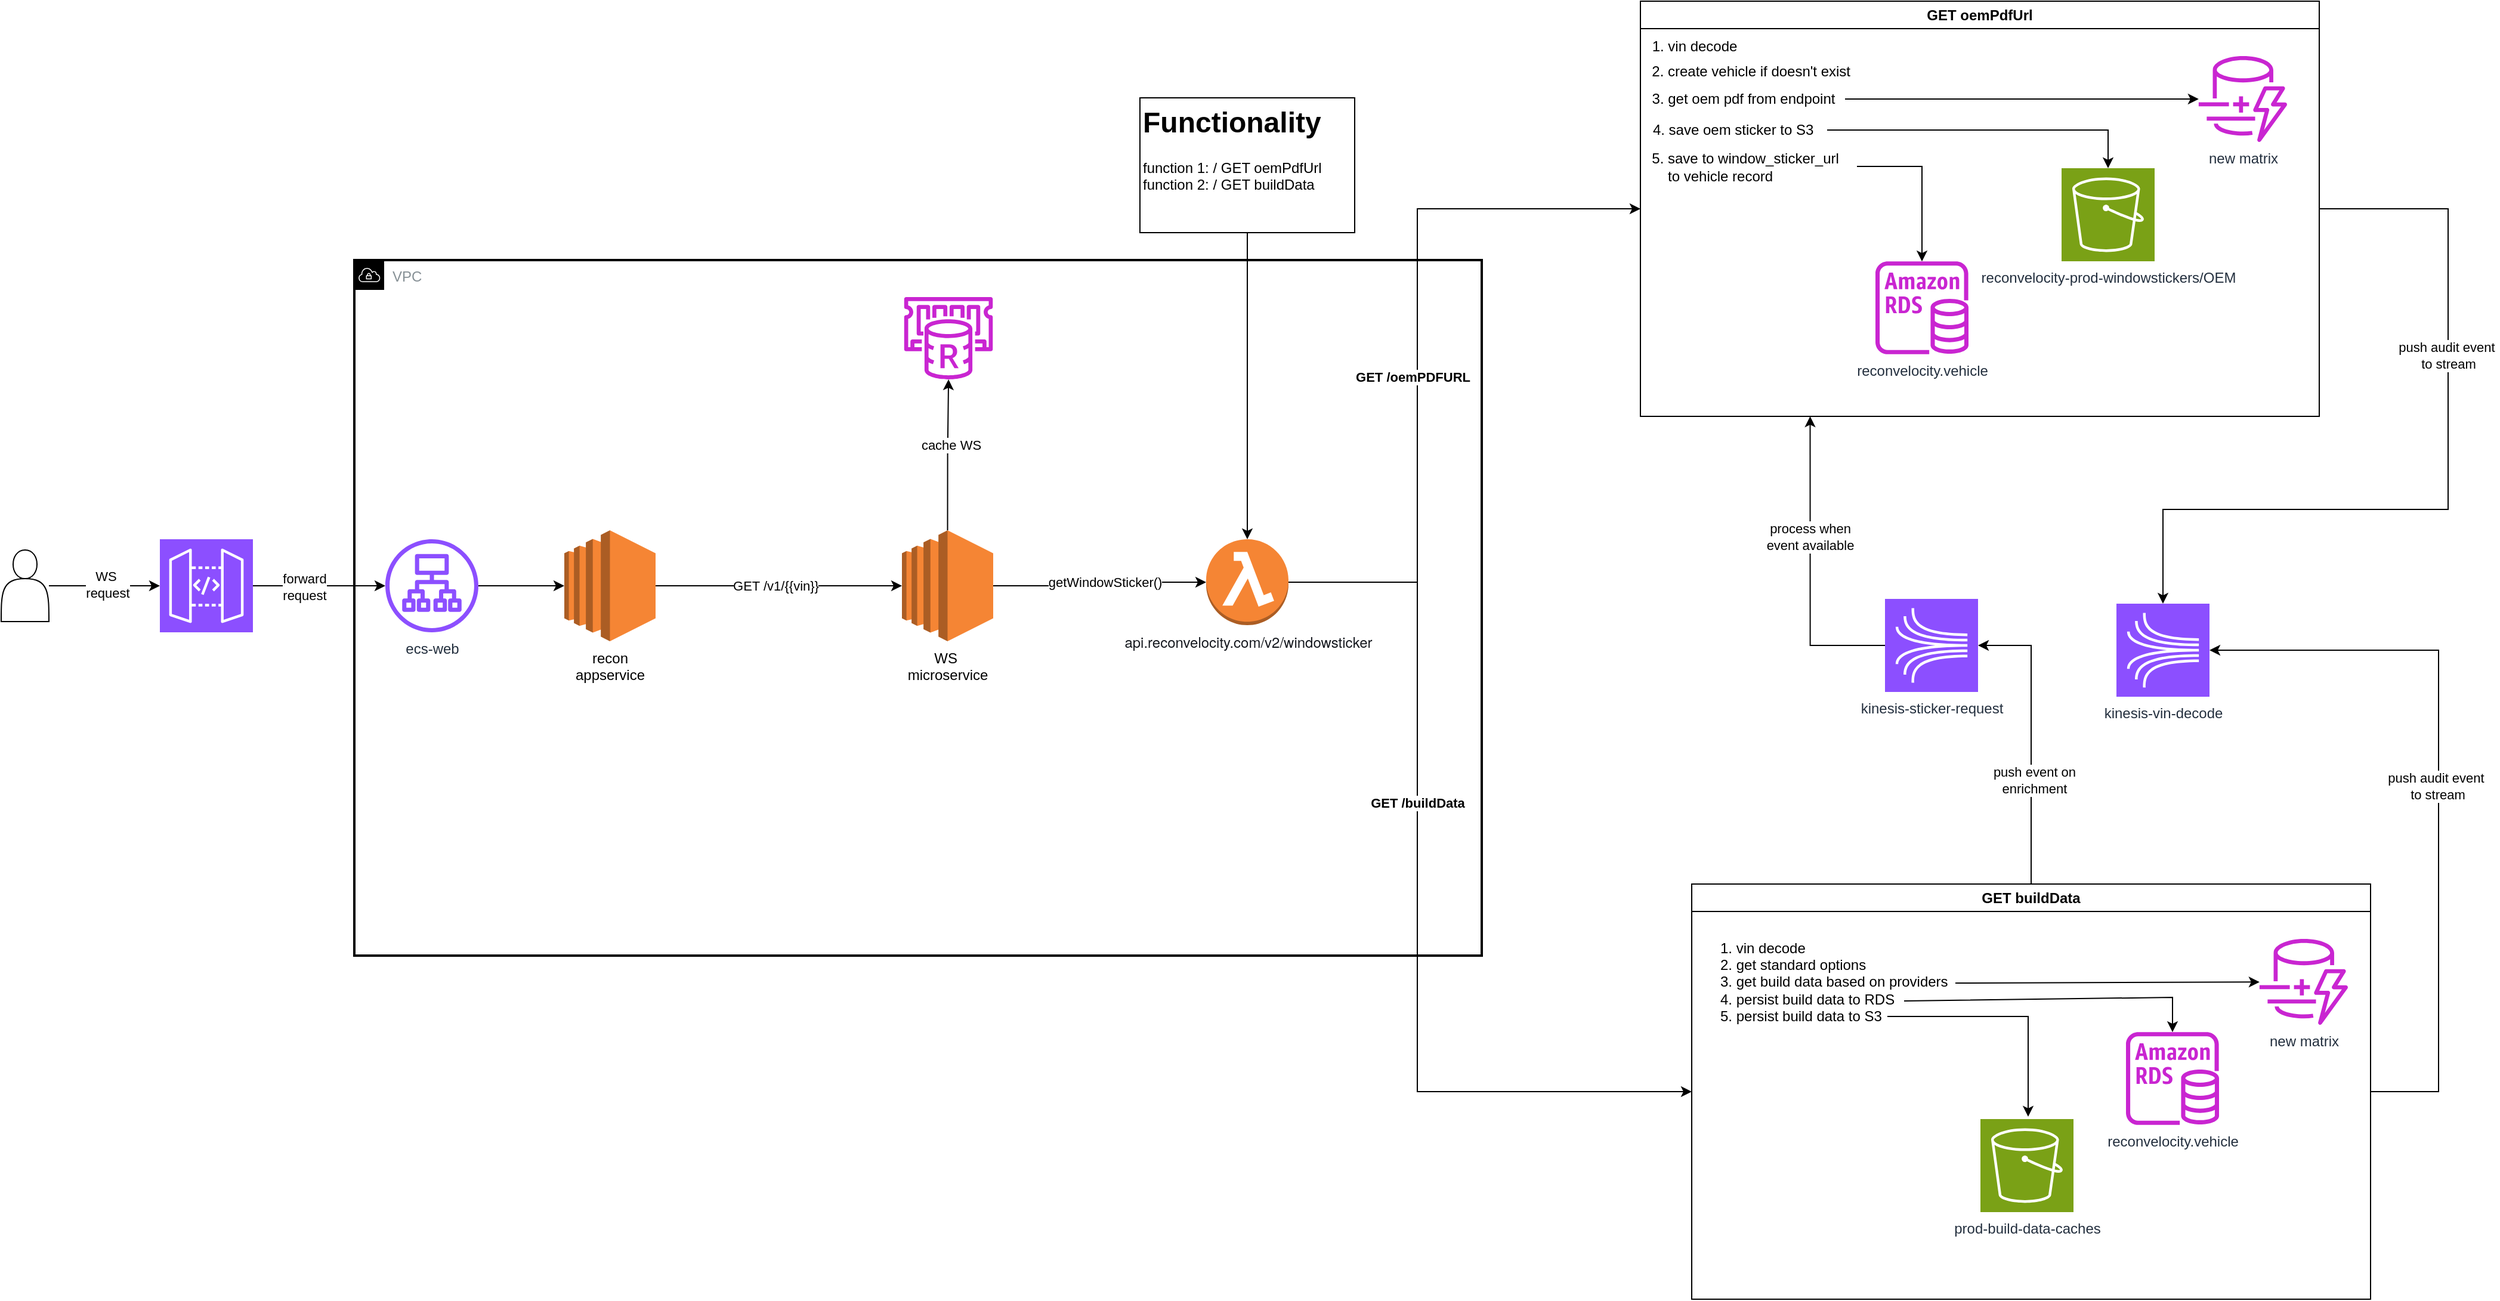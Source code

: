 <mxfile version="26.0.9">
  <diagram name="Page-1" id="VOynZer4dO6frkGX0q3r">
    <mxGraphModel dx="2369" dy="1467" grid="0" gridSize="10" guides="1" tooltips="1" connect="1" arrows="1" fold="1" page="0" pageScale="1" pageWidth="850" pageHeight="1100" math="0" shadow="0">
      <root>
        <mxCell id="0" />
        <mxCell id="1" parent="0" />
        <mxCell id="XL5NGab5W7cVgB7Eb7kB-7" value="VPC" style="sketch=0;outlineConnect=0;gradientColor=none;html=1;whiteSpace=wrap;fontSize=12;fontStyle=0;shape=mxgraph.aws4.group;grIcon=mxgraph.aws4.group_vpc;strokeColor=light-dark(#000000, #6a7377);fillColor=none;verticalAlign=top;align=left;spacingLeft=30;fontColor=#879196;dashed=0;strokeWidth=2;" parent="1" vertex="1">
          <mxGeometry x="294" y="147" width="945" height="583" as="geometry" />
        </mxCell>
        <mxCell id="XL5NGab5W7cVgB7Eb7kB-4" style="edgeStyle=orthogonalEdgeStyle;rounded=0;orthogonalLoop=1;jettySize=auto;html=1;" parent="1" source="XL5NGab5W7cVgB7Eb7kB-1" target="XL5NGab5W7cVgB7Eb7kB-2" edge="1">
          <mxGeometry relative="1" as="geometry" />
        </mxCell>
        <mxCell id="XL5NGab5W7cVgB7Eb7kB-8" value="WS&amp;nbsp;&lt;div&gt;request&lt;/div&gt;" style="edgeLabel;html=1;align=center;verticalAlign=middle;resizable=0;points=[];" parent="XL5NGab5W7cVgB7Eb7kB-4" vertex="1" connectable="0">
          <mxGeometry x="0.044" y="1" relative="1" as="geometry">
            <mxPoint as="offset" />
          </mxGeometry>
        </mxCell>
        <mxCell id="XL5NGab5W7cVgB7Eb7kB-1" value="" style="shape=actor;whiteSpace=wrap;html=1;" parent="1" vertex="1">
          <mxGeometry x="-2" y="390" width="40" height="60" as="geometry" />
        </mxCell>
        <mxCell id="XL5NGab5W7cVgB7Eb7kB-5" style="edgeStyle=orthogonalEdgeStyle;rounded=0;orthogonalLoop=1;jettySize=auto;html=1;exitX=1;exitY=0.5;exitDx=0;exitDy=0;exitPerimeter=0;" parent="1" source="XL5NGab5W7cVgB7Eb7kB-2" target="XL5NGab5W7cVgB7Eb7kB-3" edge="1">
          <mxGeometry relative="1" as="geometry" />
        </mxCell>
        <mxCell id="XL5NGab5W7cVgB7Eb7kB-10" value="forward&lt;br&gt;request" style="edgeLabel;html=1;align=center;verticalAlign=middle;resizable=0;points=[];" parent="XL5NGab5W7cVgB7Eb7kB-5" vertex="1" connectable="0">
          <mxGeometry x="-0.226" y="-1" relative="1" as="geometry">
            <mxPoint as="offset" />
          </mxGeometry>
        </mxCell>
        <mxCell id="XL5NGab5W7cVgB7Eb7kB-2" value="" style="sketch=0;points=[[0,0,0],[0.25,0,0],[0.5,0,0],[0.75,0,0],[1,0,0],[0,1,0],[0.25,1,0],[0.5,1,0],[0.75,1,0],[1,1,0],[0,0.25,0],[0,0.5,0],[0,0.75,0],[1,0.25,0],[1,0.5,0],[1,0.75,0]];outlineConnect=0;fontColor=#232F3E;fillColor=#8C4FFF;strokeColor=#ffffff;dashed=0;verticalLabelPosition=bottom;verticalAlign=top;align=center;html=1;fontSize=12;fontStyle=0;aspect=fixed;shape=mxgraph.aws4.resourceIcon;resIcon=mxgraph.aws4.api_gateway;" parent="1" vertex="1">
          <mxGeometry x="131" y="381" width="78" height="78" as="geometry" />
        </mxCell>
        <mxCell id="XL5NGab5W7cVgB7Eb7kB-14" style="edgeStyle=orthogonalEdgeStyle;rounded=0;orthogonalLoop=1;jettySize=auto;html=1;" parent="1" source="XL5NGab5W7cVgB7Eb7kB-3" target="XL5NGab5W7cVgB7Eb7kB-13" edge="1">
          <mxGeometry relative="1" as="geometry" />
        </mxCell>
        <mxCell id="XL5NGab5W7cVgB7Eb7kB-3" value="ecs-web" style="sketch=0;outlineConnect=0;fontColor=#232F3E;gradientColor=none;fillColor=#8C4FFF;strokeColor=none;dashed=0;verticalLabelPosition=bottom;verticalAlign=top;align=center;html=1;fontSize=12;fontStyle=0;aspect=fixed;pointerEvents=1;shape=mxgraph.aws4.application_load_balancer;" parent="1" vertex="1">
          <mxGeometry x="320" y="381" width="78" height="78" as="geometry" />
        </mxCell>
        <mxCell id="XL5NGab5W7cVgB7Eb7kB-17" style="edgeStyle=orthogonalEdgeStyle;rounded=0;orthogonalLoop=1;jettySize=auto;html=1;" parent="1" source="XL5NGab5W7cVgB7Eb7kB-13" target="XL5NGab5W7cVgB7Eb7kB-16" edge="1">
          <mxGeometry relative="1" as="geometry" />
        </mxCell>
        <mxCell id="XL5NGab5W7cVgB7Eb7kB-39" value="GET /v1/{{vin}}" style="edgeLabel;html=1;align=center;verticalAlign=middle;resizable=0;points=[];" parent="XL5NGab5W7cVgB7Eb7kB-17" vertex="1" connectable="0">
          <mxGeometry x="-0.027" y="-4" relative="1" as="geometry">
            <mxPoint y="-4" as="offset" />
          </mxGeometry>
        </mxCell>
        <mxCell id="XL5NGab5W7cVgB7Eb7kB-97" style="edgeStyle=orthogonalEdgeStyle;rounded=0;orthogonalLoop=1;jettySize=auto;html=1;exitX=0.5;exitY=0;exitDx=0;exitDy=0;exitPerimeter=0;" parent="1" source="XL5NGab5W7cVgB7Eb7kB-16" target="XL5NGab5W7cVgB7Eb7kB-21" edge="1">
          <mxGeometry relative="1" as="geometry" />
        </mxCell>
        <mxCell id="XL5NGab5W7cVgB7Eb7kB-98" value="cache WS" style="edgeLabel;html=1;align=center;verticalAlign=middle;resizable=0;points=[];" parent="XL5NGab5W7cVgB7Eb7kB-97" vertex="1" connectable="0">
          <mxGeometry x="0.147" y="-2" relative="1" as="geometry">
            <mxPoint as="offset" />
          </mxGeometry>
        </mxCell>
        <mxCell id="XL5NGab5W7cVgB7Eb7kB-16" value="WS&amp;nbsp;&lt;div&gt;microservice&lt;/div&gt;" style="outlineConnect=0;dashed=0;verticalLabelPosition=bottom;verticalAlign=top;align=center;html=1;shape=mxgraph.aws3.ec2;fillColor=#F58534;gradientColor=none;" parent="1" vertex="1">
          <mxGeometry x="753" y="373.5" width="76.5" height="93" as="geometry" />
        </mxCell>
        <mxCell id="XL5NGab5W7cVgB7Eb7kB-13" value="recon&lt;div&gt;appservice&lt;/div&gt;" style="outlineConnect=0;dashed=0;verticalLabelPosition=bottom;verticalAlign=top;align=center;html=1;shape=mxgraph.aws3.ec2;fillColor=#F58534;gradientColor=none;" parent="1" vertex="1">
          <mxGeometry x="470" y="373.5" width="76.5" height="93" as="geometry" />
        </mxCell>
        <mxCell id="XL5NGab5W7cVgB7Eb7kB-21" value="" style="sketch=0;outlineConnect=0;fontColor=#232F3E;gradientColor=none;fillColor=#C925D1;strokeColor=none;dashed=0;verticalLabelPosition=bottom;verticalAlign=top;align=center;html=1;fontSize=12;fontStyle=0;aspect=fixed;pointerEvents=1;shape=mxgraph.aws4.elasticache_for_redis;" parent="1" vertex="1">
          <mxGeometry x="753" y="178" width="78" height="69" as="geometry" />
        </mxCell>
        <mxCell id="XL5NGab5W7cVgB7Eb7kB-53" style="edgeStyle=orthogonalEdgeStyle;rounded=0;orthogonalLoop=1;jettySize=auto;html=1;entryX=0;entryY=0.5;entryDx=0;entryDy=0;" parent="1" source="XL5NGab5W7cVgB7Eb7kB-27" target="XL5NGab5W7cVgB7Eb7kB-51" edge="1">
          <mxGeometry relative="1" as="geometry">
            <Array as="points">
              <mxPoint x="1185" y="417" />
              <mxPoint x="1185" y="104" />
            </Array>
          </mxGeometry>
        </mxCell>
        <mxCell id="XL5NGab5W7cVgB7Eb7kB-73" value="&lt;b&gt;GET /oemPDFURL&lt;/b&gt;" style="edgeLabel;html=1;align=center;verticalAlign=middle;resizable=0;points=[];" parent="XL5NGab5W7cVgB7Eb7kB-53" vertex="1" connectable="0">
          <mxGeometry x="-0.273" y="3" relative="1" as="geometry">
            <mxPoint x="-1" y="-59" as="offset" />
          </mxGeometry>
        </mxCell>
        <mxCell id="BDJuLJ0R6PO3ZfZwG7WT-12" style="edgeStyle=orthogonalEdgeStyle;rounded=0;orthogonalLoop=1;jettySize=auto;html=1;exitX=1;exitY=0.5;exitDx=0;exitDy=0;exitPerimeter=0;entryX=0;entryY=0.5;entryDx=0;entryDy=0;" edge="1" parent="1" source="XL5NGab5W7cVgB7Eb7kB-27" target="XL5NGab5W7cVgB7Eb7kB-79">
          <mxGeometry relative="1" as="geometry">
            <Array as="points">
              <mxPoint x="1185" y="417" />
              <mxPoint x="1185" y="844" />
            </Array>
          </mxGeometry>
        </mxCell>
        <mxCell id="BDJuLJ0R6PO3ZfZwG7WT-13" value="&lt;b&gt;GET /buildData&lt;/b&gt;" style="edgeLabel;html=1;align=center;verticalAlign=middle;resizable=0;points=[];" vertex="1" connectable="0" parent="BDJuLJ0R6PO3ZfZwG7WT-12">
          <mxGeometry x="-0.232" relative="1" as="geometry">
            <mxPoint y="-1" as="offset" />
          </mxGeometry>
        </mxCell>
        <mxCell id="XL5NGab5W7cVgB7Eb7kB-27" value="&lt;span style=&quot;color: rgb(22, 25, 31); font-family: &amp;quot;Amazon Ember&amp;quot;, &amp;quot;Helvetica Neue&amp;quot;, Roboto, Arial, sans-serif; text-align: start; white-space: pre-wrap; background-color: rgb(255, 255, 255);&quot;&gt;&lt;font&gt;api.reconvelocity.com/v2/windowsticker&lt;/font&gt;&lt;/span&gt;" style="outlineConnect=0;dashed=0;verticalLabelPosition=bottom;verticalAlign=top;align=center;html=1;shape=mxgraph.aws3.lambda_function;fillColor=#F58534;gradientColor=none;" parent="1" vertex="1">
          <mxGeometry x="1008" y="381" width="69" height="72" as="geometry" />
        </mxCell>
        <mxCell id="XL5NGab5W7cVgB7Eb7kB-28" style="edgeStyle=orthogonalEdgeStyle;rounded=0;orthogonalLoop=1;jettySize=auto;html=1;exitX=1;exitY=0.5;exitDx=0;exitDy=0;exitPerimeter=0;entryX=0;entryY=0.5;entryDx=0;entryDy=0;entryPerimeter=0;" parent="1" source="XL5NGab5W7cVgB7Eb7kB-16" target="XL5NGab5W7cVgB7Eb7kB-27" edge="1">
          <mxGeometry relative="1" as="geometry" />
        </mxCell>
        <mxCell id="XL5NGab5W7cVgB7Eb7kB-38" value="getWindowSticker()" style="edgeLabel;html=1;align=center;verticalAlign=middle;resizable=0;points=[];" parent="XL5NGab5W7cVgB7Eb7kB-28" vertex="1" connectable="0">
          <mxGeometry x="-0.115" y="-1" relative="1" as="geometry">
            <mxPoint x="13" y="-4" as="offset" />
          </mxGeometry>
        </mxCell>
        <mxCell id="XL5NGab5W7cVgB7Eb7kB-57" style="edgeStyle=orthogonalEdgeStyle;rounded=0;orthogonalLoop=1;jettySize=auto;html=1;" parent="1" source="XL5NGab5W7cVgB7Eb7kB-37" target="XL5NGab5W7cVgB7Eb7kB-27" edge="1">
          <mxGeometry relative="1" as="geometry" />
        </mxCell>
        <mxCell id="XL5NGab5W7cVgB7Eb7kB-37" value="&lt;h1 style=&quot;margin-top: 0px;&quot;&gt;Functionality&lt;/h1&gt;&lt;p&gt;function 1: / GET oemPdfUrl&lt;br&gt;function 2: / GET buildData&lt;/p&gt;" style="text;html=1;whiteSpace=wrap;overflow=hidden;rounded=0;strokeColor=default;" parent="1" vertex="1">
          <mxGeometry x="952.5" y="11" width="180" height="113" as="geometry" />
        </mxCell>
        <mxCell id="BDJuLJ0R6PO3ZfZwG7WT-30" style="edgeStyle=orthogonalEdgeStyle;rounded=0;orthogonalLoop=1;jettySize=auto;html=1;entryX=0.25;entryY=1;entryDx=0;entryDy=0;exitX=0;exitY=0.5;exitDx=0;exitDy=0;exitPerimeter=0;" edge="1" parent="1" source="XL5NGab5W7cVgB7Eb7kB-40" target="XL5NGab5W7cVgB7Eb7kB-51">
          <mxGeometry relative="1" as="geometry">
            <Array as="points">
              <mxPoint x="1514" y="470" />
            </Array>
          </mxGeometry>
        </mxCell>
        <mxCell id="BDJuLJ0R6PO3ZfZwG7WT-31" value="&lt;span style=&quot;color: rgba(0, 0, 0, 0); font-family: monospace; font-size: 0px; text-align: start;&quot;&gt;%3CmxGraphModel%3E%3Croot%3E%3CmxCell%20id%3D%220%22%2F%3E%3CmxCell%20id%3D%221%22%20parent%3D%220%22%2F%3E%3CmxCell%20id%3D%222%22%20value%3D%22process%20when%26lt%3Bdiv%26gt%3B%26amp%3Bnbsp%3Bnew%20event%20available%26lt%3B%2Fdiv%26gt%3B%22%20style%3D%22edgeLabel%3Bhtml%3D1%3Balign%3Dcenter%3BverticalAlign%3Dmiddle%3Bresizable%3D0%3Bpoints%3D%5B%5D%3B%22%20vertex%3D%221%22%20connectable%3D%220%22%20parent%3D%221%22%3E%3CmxGeometry%20x%3D%221642.467%22%20y%3D%22361.467%22%20as%3D%22geometry%22%2F%3E%3C%2FmxCell%3E%3C%2Froot%3E%3C%2FmxGraphModel%3E&lt;/span&gt;" style="edgeLabel;html=1;align=center;verticalAlign=middle;resizable=0;points=[];" vertex="1" connectable="0" parent="BDJuLJ0R6PO3ZfZwG7WT-30">
          <mxGeometry x="-0.012" y="-2" relative="1" as="geometry">
            <mxPoint x="-1" as="offset" />
          </mxGeometry>
        </mxCell>
        <mxCell id="BDJuLJ0R6PO3ZfZwG7WT-33" value="process when&lt;div&gt;event available&lt;/div&gt;" style="edgeLabel;html=1;align=center;verticalAlign=middle;resizable=0;points=[];" vertex="1" connectable="0" parent="BDJuLJ0R6PO3ZfZwG7WT-30">
          <mxGeometry x="-0.085" y="5" relative="1" as="geometry">
            <mxPoint x="4" y="-37" as="offset" />
          </mxGeometry>
        </mxCell>
        <mxCell id="XL5NGab5W7cVgB7Eb7kB-40" value="kinesis-sticker-request" style="sketch=0;points=[[0,0,0],[0.25,0,0],[0.5,0,0],[0.75,0,0],[1,0,0],[0,1,0],[0.25,1,0],[0.5,1,0],[0.75,1,0],[1,1,0],[0,0.25,0],[0,0.5,0],[0,0.75,0],[1,0.25,0],[1,0.5,0],[1,0.75,0]];outlineConnect=0;fontColor=#232F3E;fillColor=#8C4FFF;strokeColor=#ffffff;dashed=0;verticalLabelPosition=bottom;verticalAlign=top;align=center;html=1;fontSize=12;fontStyle=0;aspect=fixed;shape=mxgraph.aws4.resourceIcon;resIcon=mxgraph.aws4.kinesis;" parent="1" vertex="1">
          <mxGeometry x="1577" y="431" width="78" height="78" as="geometry" />
        </mxCell>
        <mxCell id="XL5NGab5W7cVgB7Eb7kB-41" value="kinesis-vin-decode" style="sketch=0;points=[[0,0,0],[0.25,0,0],[0.5,0,0],[0.75,0,0],[1,0,0],[0,1,0],[0.25,1,0],[0.5,1,0],[0.75,1,0],[1,1,0],[0,0.25,0],[0,0.5,0],[0,0.75,0],[1,0.25,0],[1,0.5,0],[1,0.75,0]];outlineConnect=0;fontColor=#232F3E;fillColor=#8C4FFF;strokeColor=#ffffff;dashed=0;verticalLabelPosition=bottom;verticalAlign=top;align=center;html=1;fontSize=12;fontStyle=0;aspect=fixed;shape=mxgraph.aws4.resourceIcon;resIcon=mxgraph.aws4.kinesis;" parent="1" vertex="1">
          <mxGeometry x="1771" y="435" width="78" height="78" as="geometry" />
        </mxCell>
        <mxCell id="XL5NGab5W7cVgB7Eb7kB-51" value="GET oemPdfUrl" style="swimlane;whiteSpace=wrap;html=1;" parent="1" vertex="1">
          <mxGeometry x="1372" y="-70" width="569" height="348" as="geometry" />
        </mxCell>
        <mxCell id="XL5NGab5W7cVgB7Eb7kB-44" value="reconvelocity-prod-windowstickers/OEM" style="sketch=0;points=[[0,0,0],[0.25,0,0],[0.5,0,0],[0.75,0,0],[1,0,0],[0,1,0],[0.25,1,0],[0.5,1,0],[0.75,1,0],[1,1,0],[0,0.25,0],[0,0.5,0],[0,0.75,0],[1,0.25,0],[1,0.5,0],[1,0.75,0]];outlineConnect=0;fontColor=#232F3E;fillColor=#7AA116;strokeColor=#ffffff;dashed=0;verticalLabelPosition=bottom;verticalAlign=top;align=center;html=1;fontSize=12;fontStyle=0;aspect=fixed;shape=mxgraph.aws4.resourceIcon;resIcon=mxgraph.aws4.s3;" parent="XL5NGab5W7cVgB7Eb7kB-51" vertex="1">
          <mxGeometry x="353" y="140" width="78" height="78" as="geometry" />
        </mxCell>
        <mxCell id="XL5NGab5W7cVgB7Eb7kB-54" value="4. save oem sticker to S3&amp;nbsp;" style="text;html=1;align=center;verticalAlign=middle;resizable=0;points=[];autosize=1;strokeColor=none;fillColor=none;" parent="XL5NGab5W7cVgB7Eb7kB-51" vertex="1">
          <mxGeometry x="0.5" y="95" width="156" height="26" as="geometry" />
        </mxCell>
        <mxCell id="XL5NGab5W7cVgB7Eb7kB-55" value="reconvelocity.vehicle" style="sketch=0;outlineConnect=0;fontColor=#232F3E;gradientColor=none;fillColor=#C925D1;strokeColor=none;dashed=0;verticalLabelPosition=bottom;verticalAlign=top;align=center;html=1;fontSize=12;fontStyle=0;aspect=fixed;pointerEvents=1;shape=mxgraph.aws4.rds_instance;" parent="XL5NGab5W7cVgB7Eb7kB-51" vertex="1">
          <mxGeometry x="197" y="218" width="78" height="78" as="geometry" />
        </mxCell>
        <mxCell id="XL5NGab5W7cVgB7Eb7kB-68" style="edgeStyle=orthogonalEdgeStyle;rounded=0;orthogonalLoop=1;jettySize=auto;html=1;" parent="XL5NGab5W7cVgB7Eb7kB-51" source="XL5NGab5W7cVgB7Eb7kB-56" target="XL5NGab5W7cVgB7Eb7kB-55" edge="1">
          <mxGeometry relative="1" as="geometry" />
        </mxCell>
        <mxCell id="XL5NGab5W7cVgB7Eb7kB-56" value="&amp;nbsp; 5. save to window_sticker_url&lt;div&gt;&amp;nbsp; &amp;nbsp; &amp;nbsp; to vehicle record&lt;/div&gt;" style="text;html=1;align=left;verticalAlign=middle;resizable=0;points=[];autosize=1;strokeColor=none;fillColor=none;" parent="XL5NGab5W7cVgB7Eb7kB-51" vertex="1">
          <mxGeometry x="0.5" y="118" width="181" height="41" as="geometry" />
        </mxCell>
        <mxCell id="XL5NGab5W7cVgB7Eb7kB-59" value="2. create vehicle if doesn&#39;t exist&amp;nbsp;" style="text;html=1;align=center;verticalAlign=middle;resizable=0;points=[];autosize=1;strokeColor=none;fillColor=none;" parent="XL5NGab5W7cVgB7Eb7kB-51" vertex="1">
          <mxGeometry y="46" width="188" height="26" as="geometry" />
        </mxCell>
        <mxCell id="XL5NGab5W7cVgB7Eb7kB-71" style="edgeStyle=orthogonalEdgeStyle;rounded=0;orthogonalLoop=1;jettySize=auto;html=1;" parent="XL5NGab5W7cVgB7Eb7kB-51" source="XL5NGab5W7cVgB7Eb7kB-66" target="XL5NGab5W7cVgB7Eb7kB-70" edge="1">
          <mxGeometry relative="1" as="geometry" />
        </mxCell>
        <mxCell id="XL5NGab5W7cVgB7Eb7kB-66" value="3. get oem pdf from endpoint" style="text;html=1;align=center;verticalAlign=middle;resizable=0;points=[];autosize=1;strokeColor=none;fillColor=none;" parent="XL5NGab5W7cVgB7Eb7kB-51" vertex="1">
          <mxGeometry x="0.5" y="69" width="171" height="26" as="geometry" />
        </mxCell>
        <mxCell id="XL5NGab5W7cVgB7Eb7kB-69" style="edgeStyle=orthogonalEdgeStyle;rounded=0;orthogonalLoop=1;jettySize=auto;html=1;entryX=0.5;entryY=0;entryDx=0;entryDy=0;entryPerimeter=0;" parent="XL5NGab5W7cVgB7Eb7kB-51" source="XL5NGab5W7cVgB7Eb7kB-54" target="XL5NGab5W7cVgB7Eb7kB-44" edge="1">
          <mxGeometry relative="1" as="geometry" />
        </mxCell>
        <mxCell id="XL5NGab5W7cVgB7Eb7kB-70" value="new matrix" style="sketch=0;outlineConnect=0;fontColor=#232F3E;gradientColor=none;fillColor=#C925D1;strokeColor=none;dashed=0;verticalLabelPosition=bottom;verticalAlign=top;align=center;html=1;fontSize=12;fontStyle=0;aspect=fixed;pointerEvents=1;shape=mxgraph.aws4.dynamodb_dax;" parent="XL5NGab5W7cVgB7Eb7kB-51" vertex="1">
          <mxGeometry x="466" y="46" width="78" height="72" as="geometry" />
        </mxCell>
        <mxCell id="BDJuLJ0R6PO3ZfZwG7WT-4" value="1. vin decode" style="text;html=1;align=center;verticalAlign=middle;resizable=0;points=[];autosize=1;strokeColor=none;fillColor=none;" vertex="1" parent="XL5NGab5W7cVgB7Eb7kB-51">
          <mxGeometry x="0.5" y="25" width="89" height="26" as="geometry" />
        </mxCell>
        <mxCell id="XL5NGab5W7cVgB7Eb7kB-79" value="GET buildData" style="swimlane;whiteSpace=wrap;html=1;" parent="1" vertex="1">
          <mxGeometry x="1415" y="670" width="569" height="348" as="geometry" />
        </mxCell>
        <mxCell id="BDJuLJ0R6PO3ZfZwG7WT-3" value="1. vin decode&lt;div&gt;2. get standard options&lt;br&gt;3. get build data based on providers&lt;/div&gt;&lt;div&gt;4. persist build data to RDS&lt;/div&gt;&lt;div&gt;5. persist build data to S3&lt;/div&gt;" style="text;html=1;align=left;verticalAlign=middle;resizable=0;points=[];autosize=1;strokeColor=none;fillColor=none;" vertex="1" parent="XL5NGab5W7cVgB7Eb7kB-79">
          <mxGeometry x="22" y="40" width="209" height="84" as="geometry" />
        </mxCell>
        <mxCell id="BDJuLJ0R6PO3ZfZwG7WT-5" value="new matrix" style="sketch=0;outlineConnect=0;fontColor=#232F3E;gradientColor=none;fillColor=#C925D1;strokeColor=none;dashed=0;verticalLabelPosition=bottom;verticalAlign=top;align=center;html=1;fontSize=12;fontStyle=0;aspect=fixed;pointerEvents=1;shape=mxgraph.aws4.dynamodb_dax;" vertex="1" parent="XL5NGab5W7cVgB7Eb7kB-79">
          <mxGeometry x="474" y="46" width="78" height="72" as="geometry" />
        </mxCell>
        <mxCell id="BDJuLJ0R6PO3ZfZwG7WT-6" value="" style="endArrow=classic;html=1;rounded=0;" edge="1" parent="XL5NGab5W7cVgB7Eb7kB-79" target="BDJuLJ0R6PO3ZfZwG7WT-5">
          <mxGeometry width="50" height="50" relative="1" as="geometry">
            <mxPoint x="221" y="83" as="sourcePoint" />
            <mxPoint x="271" y="33" as="targetPoint" />
          </mxGeometry>
        </mxCell>
        <mxCell id="BDJuLJ0R6PO3ZfZwG7WT-7" value="prod-build-data-caches" style="sketch=0;points=[[0,0,0],[0.25,0,0],[0.5,0,0],[0.75,0,0],[1,0,0],[0,1,0],[0.25,1,0],[0.5,1,0],[0.75,1,0],[1,1,0],[0,0.25,0],[0,0.5,0],[0,0.75,0],[1,0.25,0],[1,0.5,0],[1,0.75,0]];outlineConnect=0;fontColor=#232F3E;fillColor=#7AA116;strokeColor=#ffffff;dashed=0;verticalLabelPosition=bottom;verticalAlign=top;align=center;html=1;fontSize=12;fontStyle=0;aspect=fixed;shape=mxgraph.aws4.resourceIcon;resIcon=mxgraph.aws4.s3;" vertex="1" parent="XL5NGab5W7cVgB7Eb7kB-79">
          <mxGeometry x="242" y="197" width="78" height="78" as="geometry" />
        </mxCell>
        <mxCell id="BDJuLJ0R6PO3ZfZwG7WT-8" value="reconvelocity.vehicle" style="sketch=0;outlineConnect=0;fontColor=#232F3E;gradientColor=none;fillColor=#C925D1;strokeColor=none;dashed=0;verticalLabelPosition=bottom;verticalAlign=top;align=center;html=1;fontSize=12;fontStyle=0;aspect=fixed;pointerEvents=1;shape=mxgraph.aws4.rds_instance;" vertex="1" parent="XL5NGab5W7cVgB7Eb7kB-79">
          <mxGeometry x="364" y="124" width="78" height="78" as="geometry" />
        </mxCell>
        <mxCell id="BDJuLJ0R6PO3ZfZwG7WT-9" value="" style="endArrow=classic;html=1;rounded=0;" edge="1" parent="XL5NGab5W7cVgB7Eb7kB-79" target="BDJuLJ0R6PO3ZfZwG7WT-8">
          <mxGeometry width="50" height="50" relative="1" as="geometry">
            <mxPoint x="178" y="98" as="sourcePoint" />
            <mxPoint x="224" y="48" as="targetPoint" />
            <Array as="points">
              <mxPoint x="403" y="95" />
            </Array>
          </mxGeometry>
        </mxCell>
        <mxCell id="BDJuLJ0R6PO3ZfZwG7WT-10" value="" style="endArrow=classic;html=1;rounded=0;" edge="1" parent="XL5NGab5W7cVgB7Eb7kB-79">
          <mxGeometry width="50" height="50" relative="1" as="geometry">
            <mxPoint x="164" y="111" as="sourcePoint" />
            <mxPoint x="282" y="195" as="targetPoint" />
            <Array as="points">
              <mxPoint x="282" y="111" />
            </Array>
          </mxGeometry>
        </mxCell>
        <mxCell id="BDJuLJ0R6PO3ZfZwG7WT-19" value="" style="endArrow=classic;html=1;rounded=0;exitX=1;exitY=0.5;exitDx=0;exitDy=0;entryX=1;entryY=0.5;entryDx=0;entryDy=0;entryPerimeter=0;" edge="1" parent="1" source="XL5NGab5W7cVgB7Eb7kB-79" target="XL5NGab5W7cVgB7Eb7kB-41">
          <mxGeometry width="50" height="50" relative="1" as="geometry">
            <mxPoint x="2025" y="862" as="sourcePoint" />
            <mxPoint x="2075" y="812" as="targetPoint" />
            <Array as="points">
              <mxPoint x="2041" y="844" />
              <mxPoint x="2041" y="474" />
            </Array>
          </mxGeometry>
        </mxCell>
        <mxCell id="BDJuLJ0R6PO3ZfZwG7WT-20" value="push audit event&amp;nbsp;&lt;div&gt;to stream&lt;/div&gt;" style="edgeLabel;html=1;align=center;verticalAlign=middle;resizable=0;points=[];" vertex="1" connectable="0" parent="BDJuLJ0R6PO3ZfZwG7WT-19">
          <mxGeometry x="0.016" y="1" relative="1" as="geometry">
            <mxPoint y="1" as="offset" />
          </mxGeometry>
        </mxCell>
        <mxCell id="BDJuLJ0R6PO3ZfZwG7WT-23" style="edgeStyle=orthogonalEdgeStyle;rounded=0;orthogonalLoop=1;jettySize=auto;html=1;exitX=1;exitY=0.5;exitDx=0;exitDy=0;entryX=0.5;entryY=0;entryDx=0;entryDy=0;entryPerimeter=0;" edge="1" parent="1" source="XL5NGab5W7cVgB7Eb7kB-51" target="XL5NGab5W7cVgB7Eb7kB-41">
          <mxGeometry relative="1" as="geometry">
            <Array as="points">
              <mxPoint x="2049" y="104" />
              <mxPoint x="2049" y="356" />
              <mxPoint x="1810" y="356" />
            </Array>
          </mxGeometry>
        </mxCell>
        <mxCell id="BDJuLJ0R6PO3ZfZwG7WT-24" value="push audit event&amp;nbsp;&lt;div&gt;to stream&lt;/div&gt;" style="edgeLabel;html=1;align=center;verticalAlign=middle;resizable=0;points=[];" vertex="1" connectable="0" parent="BDJuLJ0R6PO3ZfZwG7WT-23">
          <mxGeometry x="-0.319" relative="1" as="geometry">
            <mxPoint as="offset" />
          </mxGeometry>
        </mxCell>
        <mxCell id="BDJuLJ0R6PO3ZfZwG7WT-28" style="edgeStyle=orthogonalEdgeStyle;rounded=0;orthogonalLoop=1;jettySize=auto;html=1;exitX=0.5;exitY=0;exitDx=0;exitDy=0;entryX=1;entryY=0.5;entryDx=0;entryDy=0;entryPerimeter=0;" edge="1" parent="1" source="XL5NGab5W7cVgB7Eb7kB-79" target="XL5NGab5W7cVgB7Eb7kB-40">
          <mxGeometry relative="1" as="geometry" />
        </mxCell>
        <mxCell id="BDJuLJ0R6PO3ZfZwG7WT-34" value="push event on&lt;div&gt;enrichment&lt;/div&gt;" style="edgeLabel;html=1;align=center;verticalAlign=middle;resizable=0;points=[];" vertex="1" connectable="0" parent="BDJuLJ0R6PO3ZfZwG7WT-28">
          <mxGeometry x="-0.288" y="-2" relative="1" as="geometry">
            <mxPoint as="offset" />
          </mxGeometry>
        </mxCell>
      </root>
    </mxGraphModel>
  </diagram>
</mxfile>
